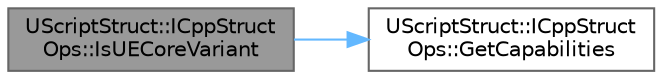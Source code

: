 digraph "UScriptStruct::ICppStructOps::IsUECoreVariant"
{
 // INTERACTIVE_SVG=YES
 // LATEX_PDF_SIZE
  bgcolor="transparent";
  edge [fontname=Helvetica,fontsize=10,labelfontname=Helvetica,labelfontsize=10];
  node [fontname=Helvetica,fontsize=10,shape=box,height=0.2,width=0.4];
  rankdir="LR";
  Node1 [id="Node000001",label="UScriptStruct::ICppStruct\lOps::IsUECoreVariant",height=0.2,width=0.4,color="gray40", fillcolor="grey60", style="filled", fontcolor="black",tooltip="return true if this struct is one of the UE Core types (and is include in CoreMinimal...."];
  Node1 -> Node2 [id="edge1_Node000001_Node000002",color="steelblue1",style="solid",tooltip=" "];
  Node2 [id="Node000002",label="UScriptStruct::ICppStruct\lOps::GetCapabilities",height=0.2,width=0.4,color="grey40", fillcolor="white", style="filled",URL="$db/deb/structUScriptStruct_1_1ICppStructOps.html#a6693ab4acdf61305f89e38ceef7b0d52",tooltip="returns struct capabilities"];
}
